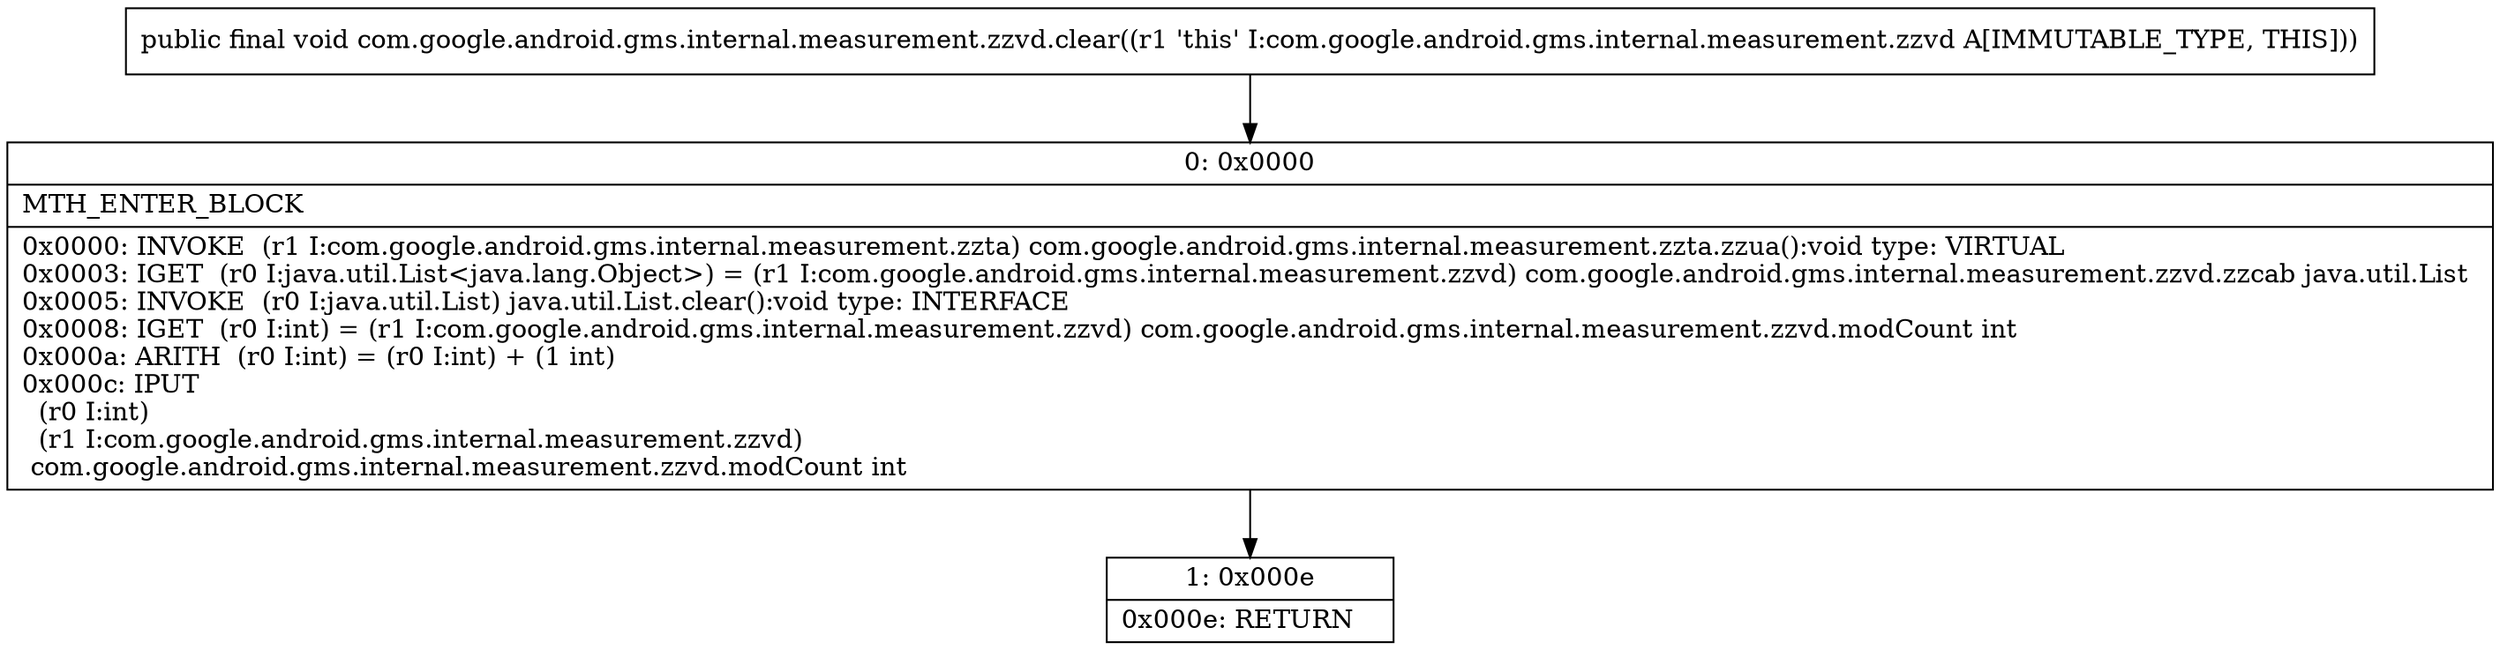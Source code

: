 digraph "CFG forcom.google.android.gms.internal.measurement.zzvd.clear()V" {
Node_0 [shape=record,label="{0\:\ 0x0000|MTH_ENTER_BLOCK\l|0x0000: INVOKE  (r1 I:com.google.android.gms.internal.measurement.zzta) com.google.android.gms.internal.measurement.zzta.zzua():void type: VIRTUAL \l0x0003: IGET  (r0 I:java.util.List\<java.lang.Object\>) = (r1 I:com.google.android.gms.internal.measurement.zzvd) com.google.android.gms.internal.measurement.zzvd.zzcab java.util.List \l0x0005: INVOKE  (r0 I:java.util.List) java.util.List.clear():void type: INTERFACE \l0x0008: IGET  (r0 I:int) = (r1 I:com.google.android.gms.internal.measurement.zzvd) com.google.android.gms.internal.measurement.zzvd.modCount int \l0x000a: ARITH  (r0 I:int) = (r0 I:int) + (1 int) \l0x000c: IPUT  \l  (r0 I:int)\l  (r1 I:com.google.android.gms.internal.measurement.zzvd)\l com.google.android.gms.internal.measurement.zzvd.modCount int \l}"];
Node_1 [shape=record,label="{1\:\ 0x000e|0x000e: RETURN   \l}"];
MethodNode[shape=record,label="{public final void com.google.android.gms.internal.measurement.zzvd.clear((r1 'this' I:com.google.android.gms.internal.measurement.zzvd A[IMMUTABLE_TYPE, THIS])) }"];
MethodNode -> Node_0;
Node_0 -> Node_1;
}

